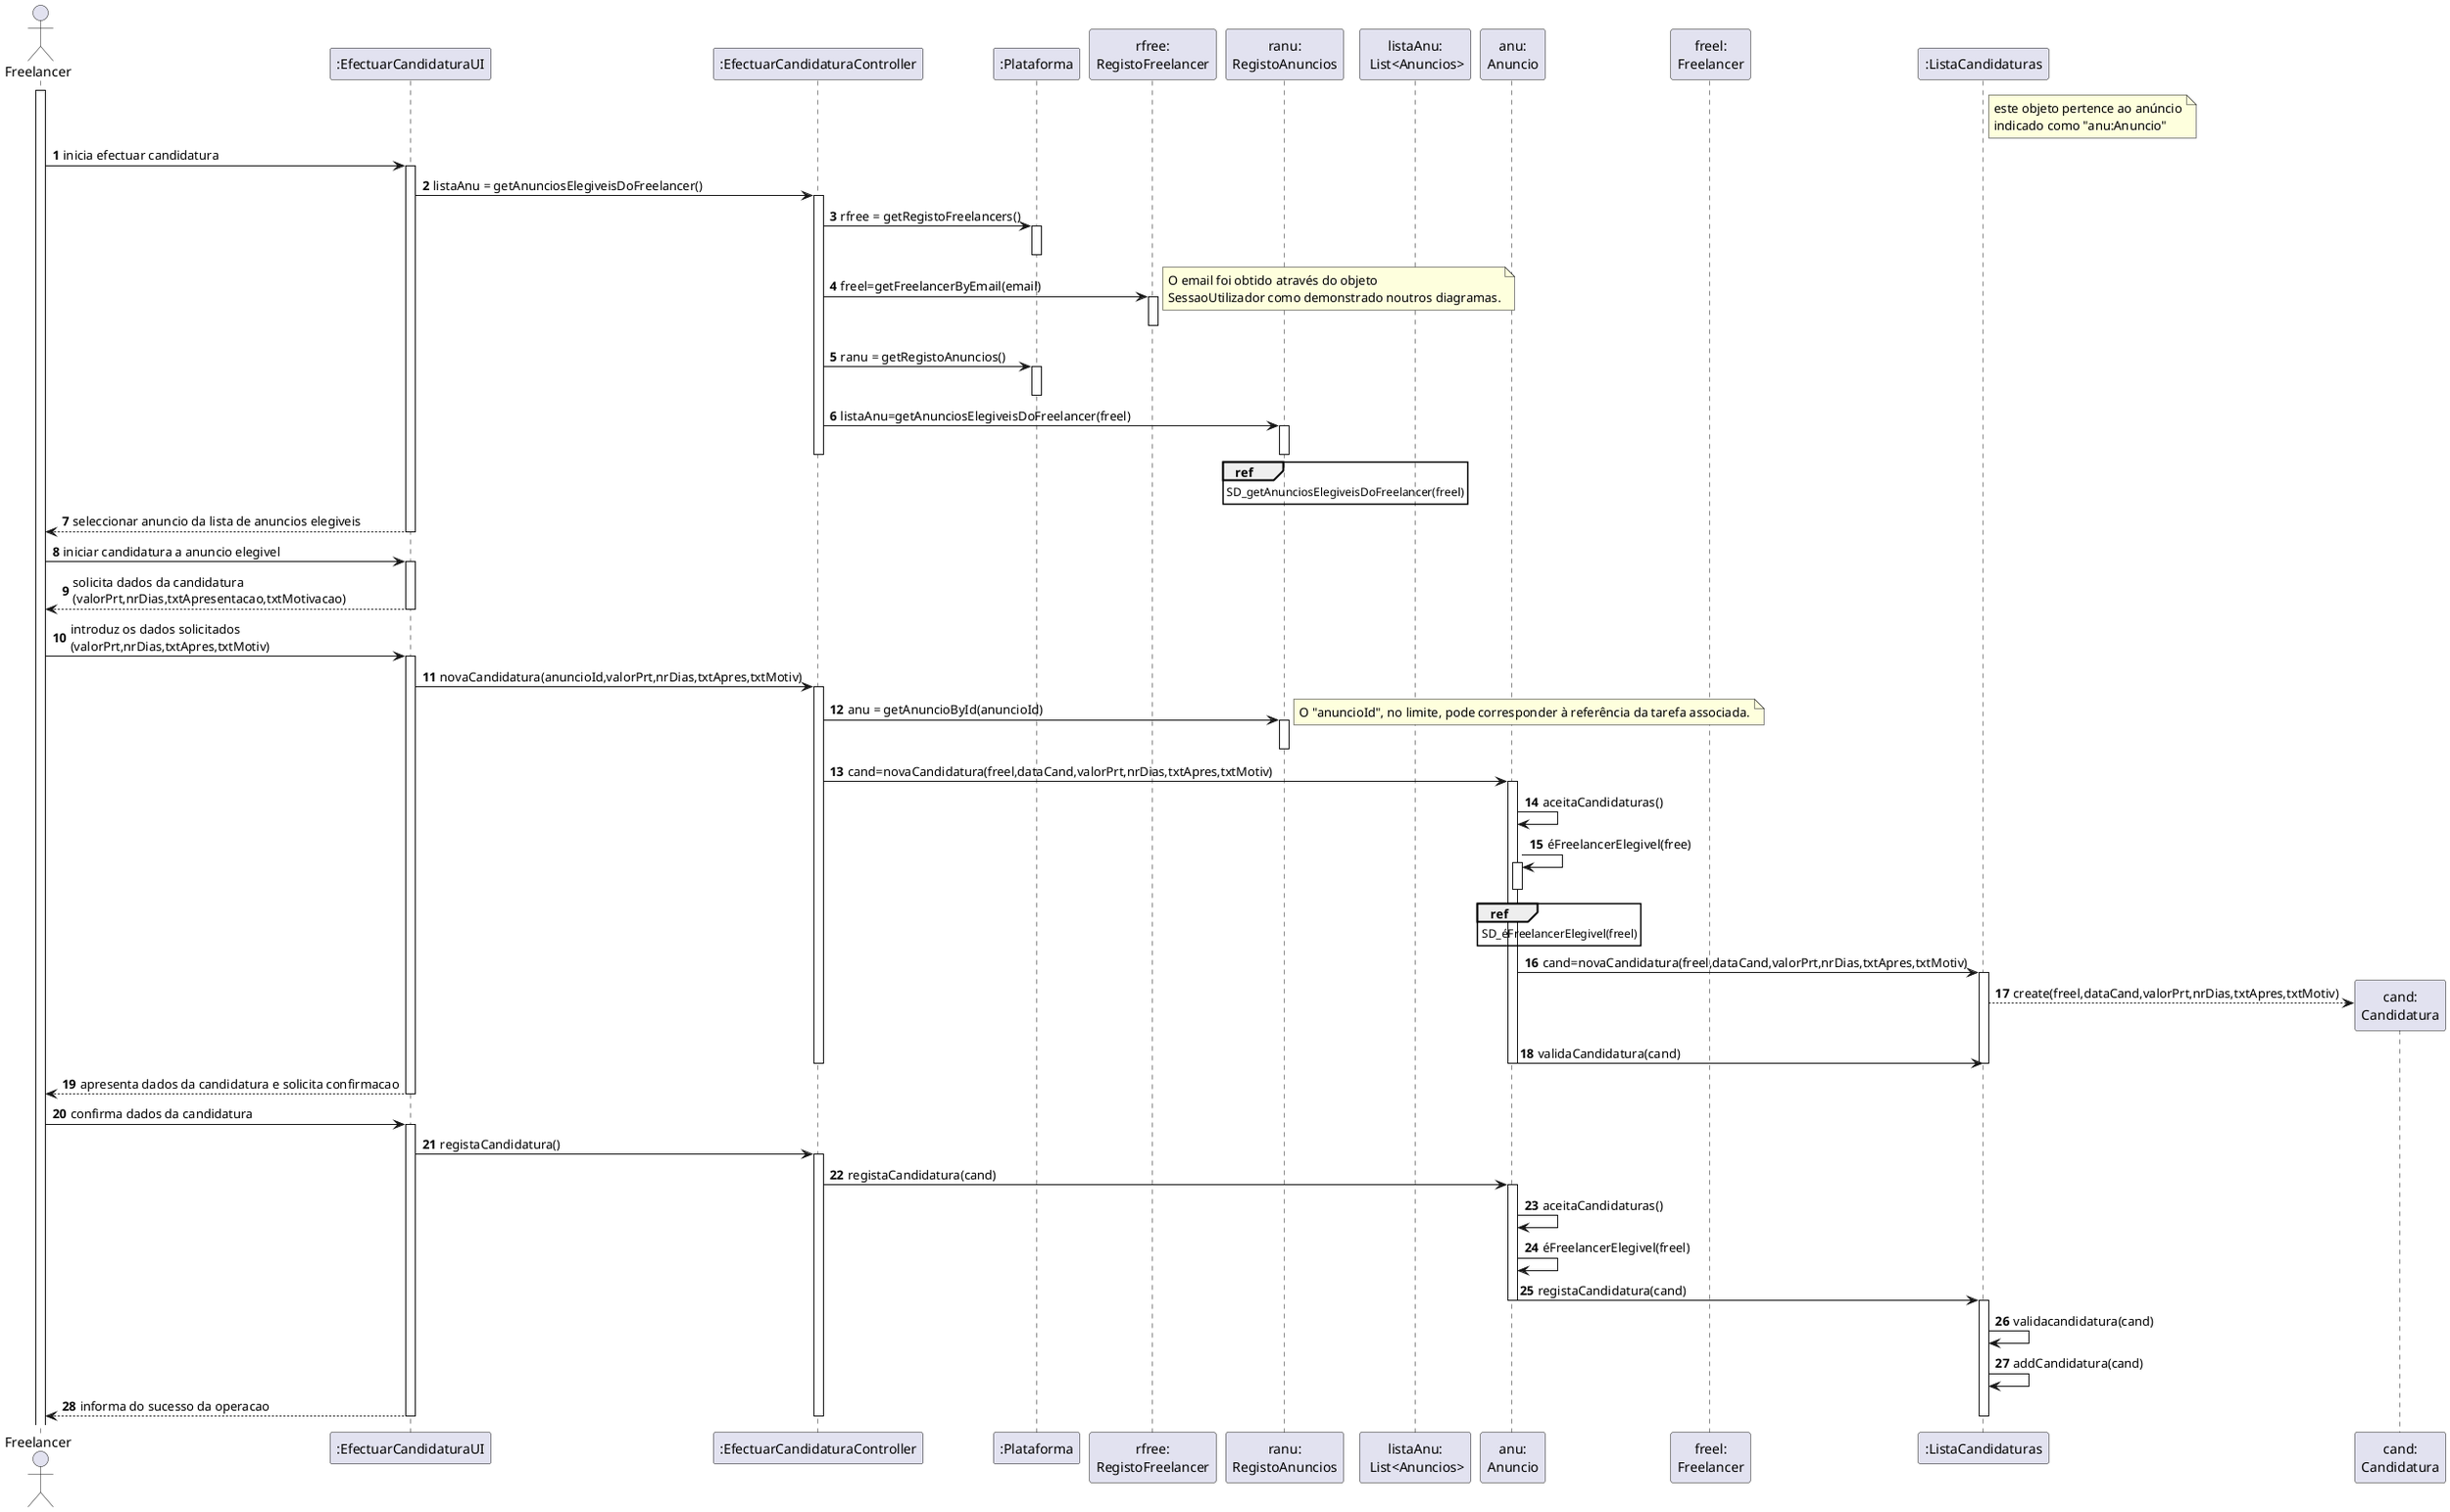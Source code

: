 @startuml
autonumber

actor "Freelancer" as FRL
participant ":EfectuarCandidaturaUI" as UI
participant ":EfectuarCandidaturaController" as CTRL
participant ":Plataforma" as PLAT
participant "rfree:\nRegistoFreelancer" as RFREEL
participant "ranu:\nRegistoAnuncios" as RANU
participant "listaAnu:\n List<Anuncios>" as LSTAE
participant "anu:\nAnuncio" as ANUN
participant "freel:\nFreelancer" as FREEL
participant ":ListaCandidaturas" as LCAND
participant "cand:\nCandidatura" as CAND


note right of LCAND
este objeto pertence ao anúncio
indicado como "anu:Anuncio"
end note

activate FRL
FRL -> UI : inicia efectuar candidatura
activate UI

UI -> CTRL : listaAnu = getAnunciosElegiveisDoFreelancer()
activate CTRL

CTRL -> PLAT: rfree = getRegistoFreelancers()
activate PLAT
deactivate PLAT

CTRL -> RFREEL : freel=getFreelancerByEmail(email)
note right
O email foi obtido através do objeto
SessaoUtilizador como demonstrado noutros diagramas.
end note
activate RFREEL
deactivate RFREEL

CTRL -> PLAT: ranu = getRegistoAnuncios()
activate PLAT
deactivate PLAT

CTRL -> RANU : listaAnu=getAnunciosElegiveisDoFreelancer(freel)
activate RANU
ref over RANU : SD_getAnunciosElegiveisDoFreelancer(freel)
deactivate RANU
deactivate CTRL

UI --> FRL : seleccionar anuncio da lista de anuncios elegiveis
deactivate UI
FRL -> UI : iniciar candidatura a anuncio elegivel
activate UI
UI --> FRL : solicita dados da candidatura \n(valorPrt,nrDias,txtApresentacao,txtMotivacao)
deactivate UI

FRL -> UI : introduz os dados solicitados \n(valorPrt,nrDias,txtApres,txtMotiv)
activate UI
UI -> CTRL : novaCandidatura(anuncioId,valorPrt,nrDias,txtApres,txtMotiv)
activate CTRL

CTRL -> RANU: anu = getAnuncioById(anuncioId)
activate RANU
note right
O "anuncioId", no limite, pode corresponder à referência da tarefa associada.
end note
deactivate RANU

CTRL -> ANUN: cand=novaCandidatura(freel,dataCand,valorPrt,nrDias,txtApres,txtMotiv)
activate ANUN
ANUN -> ANUN: aceitaCandidaturas()
ANUN -> ANUN: éFreelancerElegivel(free)
activate ANUN
ref over ANUN : SD_éFreelancerElegivel(freel)
deactivate ANUN
ANUN -> LCAND: cand=novaCandidatura(freel,dataCand,valorPrt,nrDias,txtApres,txtMotiv)
activate LCAND
LCAND --> CAND**: create(freel,dataCand,valorPrt,nrDias,txtApres,txtMotiv)
ANUN -> LCAND: validaCandidatura(cand)
deactivate LCAND
deactivate ANUN
deactivate CTRL
UI --> FRL : apresenta dados da candidatura e solicita confirmacao
deactivate UI

FRL -> UI : confirma dados da candidatura
activate UI
UI -> CTRL: registaCandidatura()
activate CTRL
CTRL -> ANUN: registaCandidatura(cand)
activate ANUN
ANUN -> ANUN: aceitaCandidaturas()
ANUN -> ANUN: éFreelancerElegivel(freel)
ANUN -> LCAND: registaCandidatura(cand)
deactivate ANUN
activate LCAND
LCAND -> LCAND: validacandidatura(cand)
LCAND -> LCAND: addCandidatura(cand)
UI --> FRL: informa do sucesso da operacao
deactivate LCAND
deactivate CTRL
deactivate UI

@enduml
